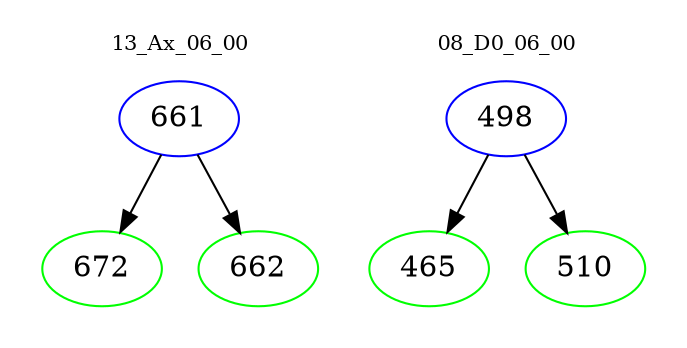 digraph{
subgraph cluster_0 {
color = white
label = "13_Ax_06_00";
fontsize=10;
T0_661 [label="661", color="blue"]
T0_661 -> T0_672 [color="black"]
T0_672 [label="672", color="green"]
T0_661 -> T0_662 [color="black"]
T0_662 [label="662", color="green"]
}
subgraph cluster_1 {
color = white
label = "08_D0_06_00";
fontsize=10;
T1_498 [label="498", color="blue"]
T1_498 -> T1_465 [color="black"]
T1_465 [label="465", color="green"]
T1_498 -> T1_510 [color="black"]
T1_510 [label="510", color="green"]
}
}
